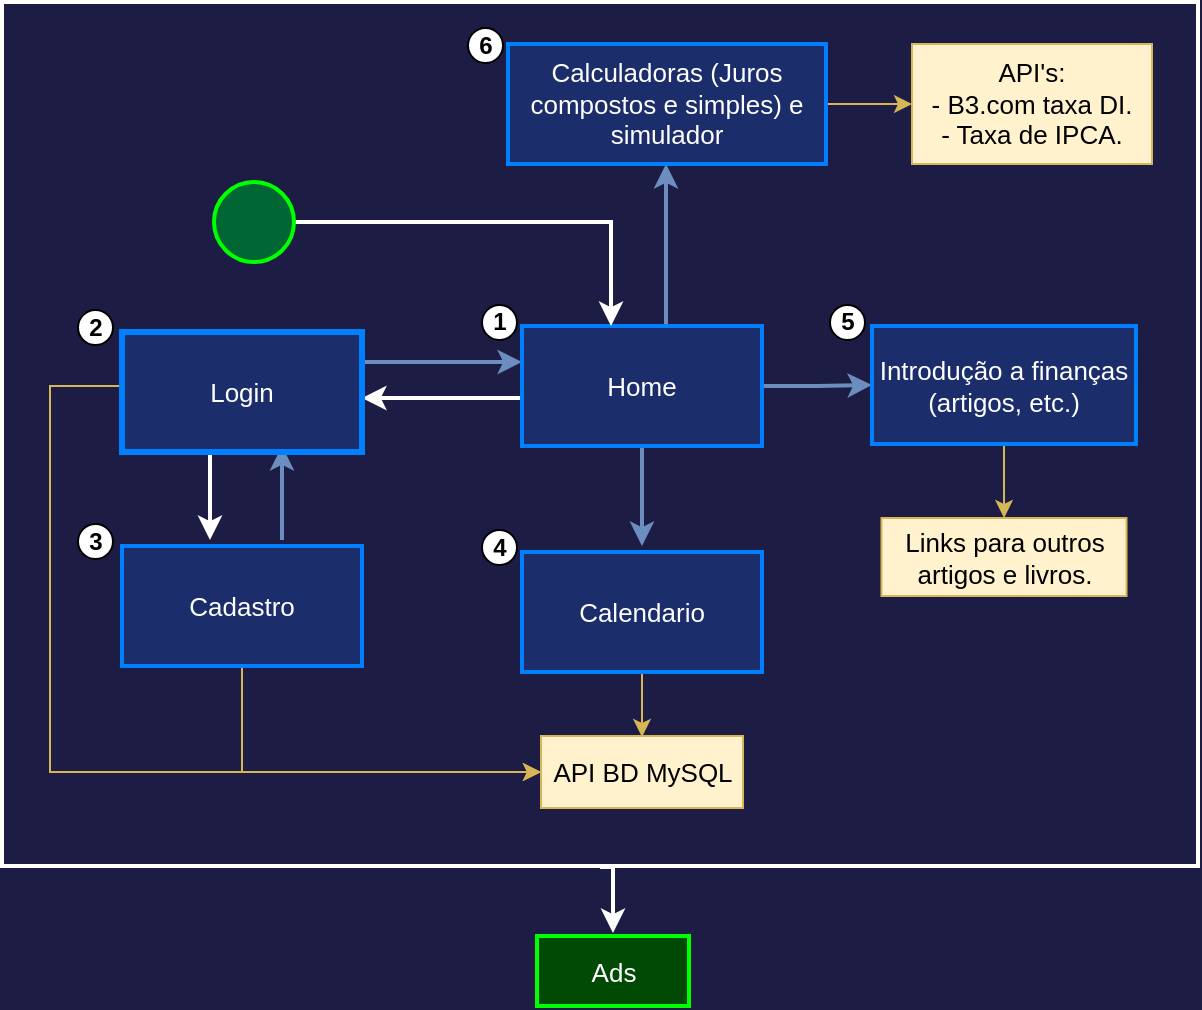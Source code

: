<mxfile version="20.8.5" type="github">
  <diagram id="ktb7izfUA815ZuCVzGxW" name="Page-1">
    <mxGraphModel dx="1118" dy="624" grid="0" gridSize="10" guides="1" tooltips="1" connect="1" arrows="1" fold="1" page="1" pageScale="1" pageWidth="827" pageHeight="1169" background="#1c1c44" math="0" shadow="0">
      <root>
        <mxCell id="0" />
        <mxCell id="1" parent="0" />
        <mxCell id="JIjWZhzLFQ-26FsFC-xP-44" style="edgeStyle=orthogonalEdgeStyle;rounded=0;orthogonalLoop=1;jettySize=auto;html=1;strokeColor=#FFFFFF;strokeWidth=2;fontSize=13;fontColor=#FFFFFF;exitX=0.5;exitY=0.979;exitDx=0;exitDy=0;exitPerimeter=0;" parent="1" source="JIjWZhzLFQ-26FsFC-xP-43" edge="1">
          <mxGeometry relative="1" as="geometry">
            <mxPoint x="420.5" y="874.5" as="targetPoint" />
          </mxGeometry>
        </mxCell>
        <mxCell id="JIjWZhzLFQ-26FsFC-xP-43" value="" style="rounded=0;whiteSpace=wrap;html=1;strokeColor=#FFFFFF;strokeWidth=2;fontSize=13;fontColor=#FFFFFF;fillColor=none;perimeterSpacing=10;" parent="1" vertex="1">
          <mxGeometry x="115" y="409" width="598" height="432" as="geometry" />
        </mxCell>
        <mxCell id="JIjWZhzLFQ-26FsFC-xP-3" value="" style="edgeStyle=orthogonalEdgeStyle;rounded=0;orthogonalLoop=1;jettySize=auto;html=1;strokeWidth=2;strokeColor=#FFFFFF;" parent="1" edge="1">
          <mxGeometry relative="1" as="geometry">
            <mxPoint x="219" y="631" as="sourcePoint" />
            <mxPoint x="219" y="678" as="targetPoint" />
            <Array as="points">
              <mxPoint x="219" y="670" />
              <mxPoint x="219" y="670" />
            </Array>
          </mxGeometry>
        </mxCell>
        <mxCell id="JIjWZhzLFQ-26FsFC-xP-5" value="" style="edgeStyle=orthogonalEdgeStyle;rounded=0;orthogonalLoop=1;jettySize=auto;html=1;fillColor=#dae8fc;strokeColor=#6c8ebf;strokeWidth=2;" parent="1" target="JIjWZhzLFQ-26FsFC-xP-4" edge="1">
          <mxGeometry relative="1" as="geometry">
            <mxPoint x="295" y="589" as="sourcePoint" />
            <Array as="points">
              <mxPoint x="340" y="589" />
              <mxPoint x="340" y="589" />
            </Array>
          </mxGeometry>
        </mxCell>
        <mxCell id="JIjWZhzLFQ-26FsFC-xP-35" style="edgeStyle=orthogonalEdgeStyle;rounded=0;orthogonalLoop=1;jettySize=auto;html=1;entryX=0;entryY=0.5;entryDx=0;entryDy=0;strokeColor=#d6b656;fillColor=#fff2cc;" parent="1" target="JIjWZhzLFQ-26FsFC-xP-16" edge="1">
          <mxGeometry relative="1" as="geometry">
            <mxPoint x="175" y="601" as="sourcePoint" />
            <Array as="points">
              <mxPoint x="139" y="601" />
              <mxPoint x="139" y="794" />
            </Array>
          </mxGeometry>
        </mxCell>
        <mxCell id="JIjWZhzLFQ-26FsFC-xP-6" style="edgeStyle=orthogonalEdgeStyle;rounded=0;orthogonalLoop=1;jettySize=auto;html=1;fillColor=#dae8fc;strokeColor=#6c8ebf;strokeWidth=2;" parent="1" edge="1">
          <mxGeometry relative="1" as="geometry">
            <mxPoint x="255" y="678" as="sourcePoint" />
            <mxPoint x="255" y="631" as="targetPoint" />
            <Array as="points">
              <mxPoint x="255" y="631" />
            </Array>
          </mxGeometry>
        </mxCell>
        <mxCell id="JIjWZhzLFQ-26FsFC-xP-33" style="edgeStyle=orthogonalEdgeStyle;rounded=0;orthogonalLoop=1;jettySize=auto;html=1;entryX=0;entryY=0.5;entryDx=0;entryDy=0;strokeColor=#d6b656;fillColor=#fff2cc;" parent="1" target="JIjWZhzLFQ-26FsFC-xP-16" edge="1">
          <mxGeometry relative="1" as="geometry">
            <mxPoint x="235" y="738" as="sourcePoint" />
            <Array as="points">
              <mxPoint x="235" y="794" />
            </Array>
          </mxGeometry>
        </mxCell>
        <mxCell id="JIjWZhzLFQ-26FsFC-xP-8" value="" style="edgeStyle=orthogonalEdgeStyle;rounded=0;orthogonalLoop=1;jettySize=auto;html=1;fillColor=#dae8fc;strokeColor=#6c8ebf;strokeWidth=2;" parent="1" source="JIjWZhzLFQ-26FsFC-xP-4" target="JIjWZhzLFQ-26FsFC-xP-7" edge="1">
          <mxGeometry relative="1" as="geometry" />
        </mxCell>
        <mxCell id="JIjWZhzLFQ-26FsFC-xP-11" value="" style="edgeStyle=orthogonalEdgeStyle;rounded=0;orthogonalLoop=1;jettySize=auto;html=1;fillColor=#dae8fc;strokeColor=#6c8ebf;strokeWidth=2;" parent="1" source="JIjWZhzLFQ-26FsFC-xP-4" edge="1">
          <mxGeometry relative="1" as="geometry">
            <mxPoint x="435" y="681" as="targetPoint" />
          </mxGeometry>
        </mxCell>
        <mxCell id="JIjWZhzLFQ-26FsFC-xP-14" value="" style="edgeStyle=orthogonalEdgeStyle;rounded=0;orthogonalLoop=1;jettySize=auto;html=1;fillColor=#dae8fc;strokeColor=#6c8ebf;strokeWidth=2;" parent="1" source="JIjWZhzLFQ-26FsFC-xP-4" target="JIjWZhzLFQ-26FsFC-xP-13" edge="1">
          <mxGeometry relative="1" as="geometry">
            <Array as="points">
              <mxPoint x="447" y="544" />
              <mxPoint x="447" y="544" />
            </Array>
          </mxGeometry>
        </mxCell>
        <mxCell id="JIjWZhzLFQ-26FsFC-xP-27" style="edgeStyle=orthogonalEdgeStyle;rounded=0;orthogonalLoop=1;jettySize=auto;html=1;strokeWidth=2;strokeColor=#FFFFFF;" parent="1" source="JIjWZhzLFQ-26FsFC-xP-4" edge="1">
          <mxGeometry relative="1" as="geometry">
            <mxPoint x="295" y="607" as="targetPoint" />
            <Array as="points">
              <mxPoint x="295" y="607" />
            </Array>
          </mxGeometry>
        </mxCell>
        <mxCell id="JIjWZhzLFQ-26FsFC-xP-4" value="Home" style="rounded=0;whiteSpace=wrap;html=1;fillColor=#1B2E6B;strokeColor=#007FFF;fontColor=#FFFFFF;strokeWidth=2;fontSize=13;" parent="1" vertex="1">
          <mxGeometry x="375" y="571" width="120" height="60" as="geometry" />
        </mxCell>
        <mxCell id="JIjWZhzLFQ-26FsFC-xP-37" value="" style="edgeStyle=orthogonalEdgeStyle;rounded=0;orthogonalLoop=1;jettySize=auto;html=1;strokeColor=#d6b656;fillColor=#fff2cc;" parent="1" source="JIjWZhzLFQ-26FsFC-xP-7" target="JIjWZhzLFQ-26FsFC-xP-36" edge="1">
          <mxGeometry relative="1" as="geometry" />
        </mxCell>
        <mxCell id="JIjWZhzLFQ-26FsFC-xP-7" value="Introdução a finanças (artigos, etc.)" style="whiteSpace=wrap;html=1;rounded=0;fontColor=#FFFFFF;fillColor=#1B2E6B;strokeColor=#007FFF;strokeWidth=2;fontSize=13;" parent="1" vertex="1">
          <mxGeometry x="550" y="571" width="132" height="59" as="geometry" />
        </mxCell>
        <mxCell id="JIjWZhzLFQ-26FsFC-xP-32" style="edgeStyle=orthogonalEdgeStyle;rounded=0;orthogonalLoop=1;jettySize=auto;html=1;strokeColor=#d6b656;fillColor=#fff2cc;" parent="1" edge="1">
          <mxGeometry relative="1" as="geometry">
            <mxPoint x="435" y="776.5" as="targetPoint" />
            <mxPoint x="435" y="741" as="sourcePoint" />
          </mxGeometry>
        </mxCell>
        <mxCell id="JIjWZhzLFQ-26FsFC-xP-29" value="" style="edgeStyle=orthogonalEdgeStyle;rounded=0;orthogonalLoop=1;jettySize=auto;html=1;strokeColor=#d6b656;fillColor=#fff2cc;" parent="1" source="JIjWZhzLFQ-26FsFC-xP-13" target="JIjWZhzLFQ-26FsFC-xP-28" edge="1">
          <mxGeometry relative="1" as="geometry" />
        </mxCell>
        <mxCell id="JIjWZhzLFQ-26FsFC-xP-13" value="Calculadoras (Juros compostos e simples) e simulador" style="whiteSpace=wrap;html=1;rounded=0;fontColor=#FFFFFF;fillColor=#1B2E6B;strokeColor=#007FFF;strokeWidth=2;fontSize=13;" parent="1" vertex="1">
          <mxGeometry x="368" y="430" width="159" height="60" as="geometry" />
        </mxCell>
        <mxCell id="JIjWZhzLFQ-26FsFC-xP-16" value="API BD MySQL" style="rounded=0;whiteSpace=wrap;html=1;fillColor=#fff2cc;strokeColor=#d6b656;fontSize=13;" parent="1" vertex="1">
          <mxGeometry x="384.5" y="776" width="101" height="36" as="geometry" />
        </mxCell>
        <mxCell id="JIjWZhzLFQ-26FsFC-xP-26" style="edgeStyle=orthogonalEdgeStyle;rounded=0;orthogonalLoop=1;jettySize=auto;html=1;entryX=0.371;entryY=0;entryDx=0;entryDy=0;entryPerimeter=0;strokeColor=#FFFFFF;strokeWidth=2;" parent="1" source="JIjWZhzLFQ-26FsFC-xP-22" target="JIjWZhzLFQ-26FsFC-xP-4" edge="1">
          <mxGeometry relative="1" as="geometry" />
        </mxCell>
        <mxCell id="JIjWZhzLFQ-26FsFC-xP-22" value="" style="ellipse;whiteSpace=wrap;html=1;aspect=fixed;fillColor=#006633;strokeColor=#00FF00;strokeWidth=2;" parent="1" vertex="1">
          <mxGeometry x="221" y="499" width="40" height="40" as="geometry" />
        </mxCell>
        <mxCell id="JIjWZhzLFQ-26FsFC-xP-28" value="API&#39;s:&lt;br style=&quot;font-size: 13px;&quot;&gt;- B3.com taxa DI.&lt;br style=&quot;font-size: 13px;&quot;&gt;- Taxa de IPCA." style="whiteSpace=wrap;html=1;rounded=0;fillColor=#fff2cc;strokeColor=#d6b656;fontSize=13;" parent="1" vertex="1">
          <mxGeometry x="570" y="430" width="120" height="60" as="geometry" />
        </mxCell>
        <mxCell id="JIjWZhzLFQ-26FsFC-xP-36" value="Links para outros artigos e livros." style="whiteSpace=wrap;html=1;rounded=0;fillColor=#fff2cc;strokeColor=#d6b656;fontSize=13;" parent="1" vertex="1">
          <mxGeometry x="554.75" y="667" width="122.5" height="39" as="geometry" />
        </mxCell>
        <mxCell id="JIjWZhzLFQ-26FsFC-xP-38" value="Login" style="rounded=0;whiteSpace=wrap;html=1;strokeColor=#007FFF;strokeWidth=3;fillColor=#1B2E6B;fontColor=#FFFFFF;fontSize=13;" parent="1" vertex="1">
          <mxGeometry x="175" y="574" width="120" height="60" as="geometry" />
        </mxCell>
        <mxCell id="JIjWZhzLFQ-26FsFC-xP-39" value="Cadastro" style="rounded=0;whiteSpace=wrap;html=1;fillColor=#1B2E6B;strokeColor=#007FFF;strokeWidth=2;fontColor=#FFFFFF;fontSize=13;" parent="1" vertex="1">
          <mxGeometry x="175" y="681" width="120" height="60" as="geometry" />
        </mxCell>
        <mxCell id="JIjWZhzLFQ-26FsFC-xP-40" value="Calendario" style="whiteSpace=wrap;html=1;rounded=0;fontColor=#FFFFFF;fillColor=#1B2E6B;strokeColor=#007FFF;strokeWidth=2;fontSize=13;" parent="1" vertex="1">
          <mxGeometry x="375" y="684" width="120" height="60" as="geometry" />
        </mxCell>
        <mxCell id="JIjWZhzLFQ-26FsFC-xP-41" value="&lt;font color=&quot;#ffffff&quot;&gt;Ads&lt;/font&gt;" style="whiteSpace=wrap;html=1;fontSize=13;fillColor=#014A06;strokeColor=#00FF00;rounded=0;strokeWidth=2;" parent="1" vertex="1">
          <mxGeometry x="382.5" y="876" width="76" height="35" as="geometry" />
        </mxCell>
        <mxCell id="i5KfI5nzXDRBqTHJYUUI-1" value="&lt;b&gt;1&lt;/b&gt;" style="ellipse;whiteSpace=wrap;html=1;aspect=fixed;" vertex="1" parent="1">
          <mxGeometry x="355" y="560.5" width="17.5" height="17.5" as="geometry" />
        </mxCell>
        <mxCell id="i5KfI5nzXDRBqTHJYUUI-2" value="&lt;b&gt;2&lt;/b&gt;" style="ellipse;whiteSpace=wrap;html=1;aspect=fixed;" vertex="1" parent="1">
          <mxGeometry x="153" y="563" width="17.5" height="17.5" as="geometry" />
        </mxCell>
        <mxCell id="i5KfI5nzXDRBqTHJYUUI-3" value="&lt;b&gt;3&lt;/b&gt;" style="ellipse;whiteSpace=wrap;html=1;aspect=fixed;" vertex="1" parent="1">
          <mxGeometry x="153" y="670" width="17.5" height="17.5" as="geometry" />
        </mxCell>
        <mxCell id="i5KfI5nzXDRBqTHJYUUI-4" value="&lt;b&gt;4&lt;/b&gt;" style="ellipse;whiteSpace=wrap;html=1;aspect=fixed;" vertex="1" parent="1">
          <mxGeometry x="355" y="673" width="17.5" height="17.5" as="geometry" />
        </mxCell>
        <mxCell id="i5KfI5nzXDRBqTHJYUUI-6" value="&lt;b&gt;5&lt;/b&gt;" style="ellipse;whiteSpace=wrap;html=1;aspect=fixed;" vertex="1" parent="1">
          <mxGeometry x="529" y="560.5" width="17.5" height="17.5" as="geometry" />
        </mxCell>
        <mxCell id="i5KfI5nzXDRBqTHJYUUI-7" value="&lt;b&gt;6&lt;/b&gt;" style="ellipse;whiteSpace=wrap;html=1;aspect=fixed;" vertex="1" parent="1">
          <mxGeometry x="348" y="422" width="17.5" height="17.5" as="geometry" />
        </mxCell>
      </root>
    </mxGraphModel>
  </diagram>
</mxfile>
